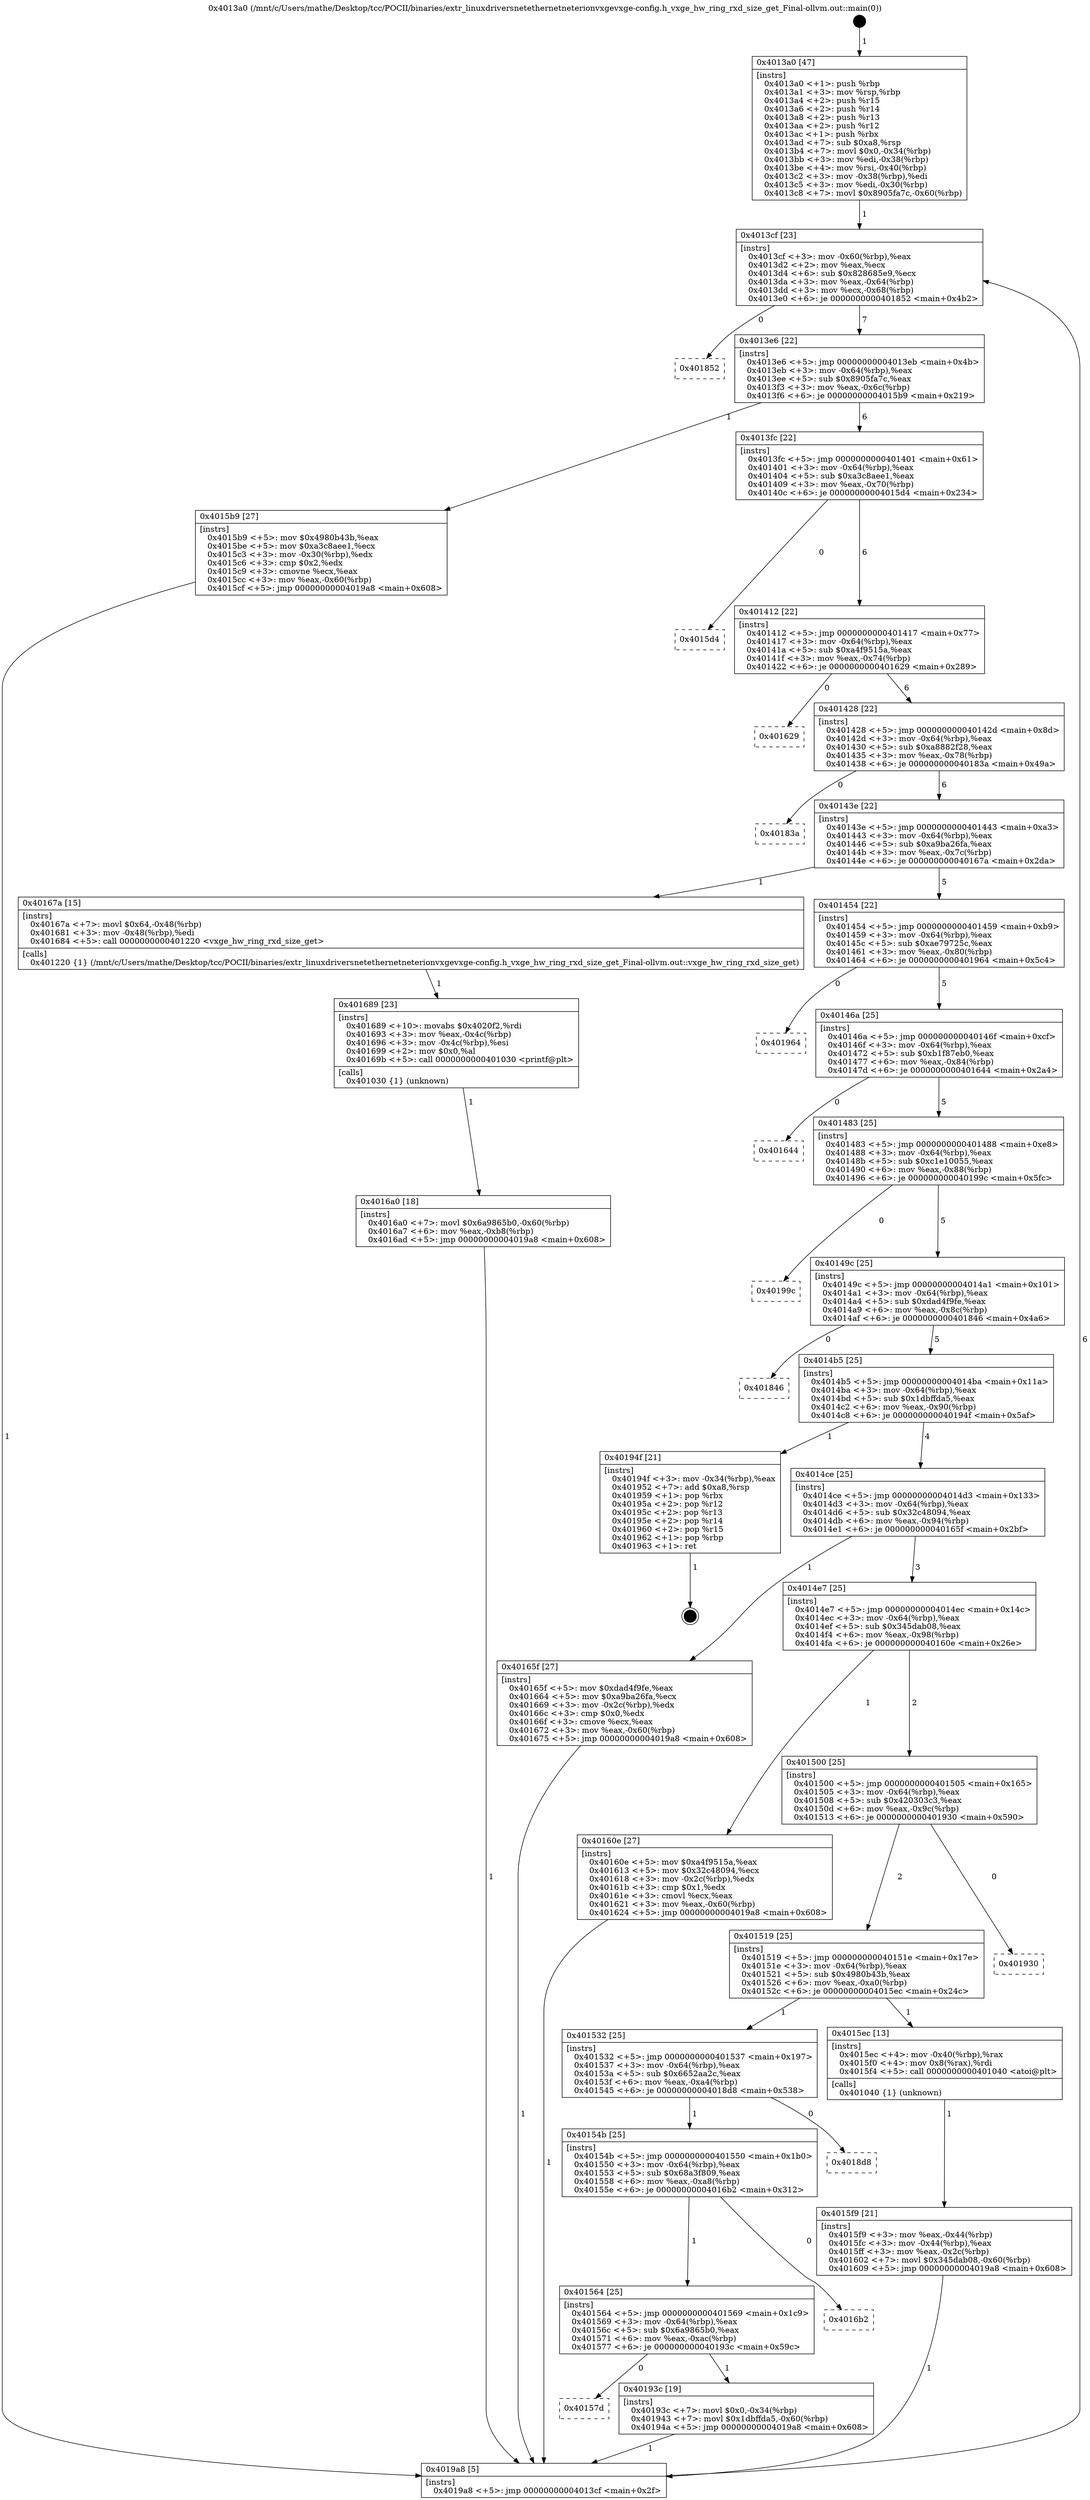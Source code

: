 digraph "0x4013a0" {
  label = "0x4013a0 (/mnt/c/Users/mathe/Desktop/tcc/POCII/binaries/extr_linuxdriversnetethernetneterionvxgevxge-config.h_vxge_hw_ring_rxd_size_get_Final-ollvm.out::main(0))"
  labelloc = "t"
  node[shape=record]

  Entry [label="",width=0.3,height=0.3,shape=circle,fillcolor=black,style=filled]
  "0x4013cf" [label="{
     0x4013cf [23]\l
     | [instrs]\l
     &nbsp;&nbsp;0x4013cf \<+3\>: mov -0x60(%rbp),%eax\l
     &nbsp;&nbsp;0x4013d2 \<+2\>: mov %eax,%ecx\l
     &nbsp;&nbsp;0x4013d4 \<+6\>: sub $0x828685e9,%ecx\l
     &nbsp;&nbsp;0x4013da \<+3\>: mov %eax,-0x64(%rbp)\l
     &nbsp;&nbsp;0x4013dd \<+3\>: mov %ecx,-0x68(%rbp)\l
     &nbsp;&nbsp;0x4013e0 \<+6\>: je 0000000000401852 \<main+0x4b2\>\l
  }"]
  "0x401852" [label="{
     0x401852\l
  }", style=dashed]
  "0x4013e6" [label="{
     0x4013e6 [22]\l
     | [instrs]\l
     &nbsp;&nbsp;0x4013e6 \<+5\>: jmp 00000000004013eb \<main+0x4b\>\l
     &nbsp;&nbsp;0x4013eb \<+3\>: mov -0x64(%rbp),%eax\l
     &nbsp;&nbsp;0x4013ee \<+5\>: sub $0x8905fa7c,%eax\l
     &nbsp;&nbsp;0x4013f3 \<+3\>: mov %eax,-0x6c(%rbp)\l
     &nbsp;&nbsp;0x4013f6 \<+6\>: je 00000000004015b9 \<main+0x219\>\l
  }"]
  Exit [label="",width=0.3,height=0.3,shape=circle,fillcolor=black,style=filled,peripheries=2]
  "0x4015b9" [label="{
     0x4015b9 [27]\l
     | [instrs]\l
     &nbsp;&nbsp;0x4015b9 \<+5\>: mov $0x4980b43b,%eax\l
     &nbsp;&nbsp;0x4015be \<+5\>: mov $0xa3c8aee1,%ecx\l
     &nbsp;&nbsp;0x4015c3 \<+3\>: mov -0x30(%rbp),%edx\l
     &nbsp;&nbsp;0x4015c6 \<+3\>: cmp $0x2,%edx\l
     &nbsp;&nbsp;0x4015c9 \<+3\>: cmovne %ecx,%eax\l
     &nbsp;&nbsp;0x4015cc \<+3\>: mov %eax,-0x60(%rbp)\l
     &nbsp;&nbsp;0x4015cf \<+5\>: jmp 00000000004019a8 \<main+0x608\>\l
  }"]
  "0x4013fc" [label="{
     0x4013fc [22]\l
     | [instrs]\l
     &nbsp;&nbsp;0x4013fc \<+5\>: jmp 0000000000401401 \<main+0x61\>\l
     &nbsp;&nbsp;0x401401 \<+3\>: mov -0x64(%rbp),%eax\l
     &nbsp;&nbsp;0x401404 \<+5\>: sub $0xa3c8aee1,%eax\l
     &nbsp;&nbsp;0x401409 \<+3\>: mov %eax,-0x70(%rbp)\l
     &nbsp;&nbsp;0x40140c \<+6\>: je 00000000004015d4 \<main+0x234\>\l
  }"]
  "0x4019a8" [label="{
     0x4019a8 [5]\l
     | [instrs]\l
     &nbsp;&nbsp;0x4019a8 \<+5\>: jmp 00000000004013cf \<main+0x2f\>\l
  }"]
  "0x4013a0" [label="{
     0x4013a0 [47]\l
     | [instrs]\l
     &nbsp;&nbsp;0x4013a0 \<+1\>: push %rbp\l
     &nbsp;&nbsp;0x4013a1 \<+3\>: mov %rsp,%rbp\l
     &nbsp;&nbsp;0x4013a4 \<+2\>: push %r15\l
     &nbsp;&nbsp;0x4013a6 \<+2\>: push %r14\l
     &nbsp;&nbsp;0x4013a8 \<+2\>: push %r13\l
     &nbsp;&nbsp;0x4013aa \<+2\>: push %r12\l
     &nbsp;&nbsp;0x4013ac \<+1\>: push %rbx\l
     &nbsp;&nbsp;0x4013ad \<+7\>: sub $0xa8,%rsp\l
     &nbsp;&nbsp;0x4013b4 \<+7\>: movl $0x0,-0x34(%rbp)\l
     &nbsp;&nbsp;0x4013bb \<+3\>: mov %edi,-0x38(%rbp)\l
     &nbsp;&nbsp;0x4013be \<+4\>: mov %rsi,-0x40(%rbp)\l
     &nbsp;&nbsp;0x4013c2 \<+3\>: mov -0x38(%rbp),%edi\l
     &nbsp;&nbsp;0x4013c5 \<+3\>: mov %edi,-0x30(%rbp)\l
     &nbsp;&nbsp;0x4013c8 \<+7\>: movl $0x8905fa7c,-0x60(%rbp)\l
  }"]
  "0x40157d" [label="{
     0x40157d\l
  }", style=dashed]
  "0x4015d4" [label="{
     0x4015d4\l
  }", style=dashed]
  "0x401412" [label="{
     0x401412 [22]\l
     | [instrs]\l
     &nbsp;&nbsp;0x401412 \<+5\>: jmp 0000000000401417 \<main+0x77\>\l
     &nbsp;&nbsp;0x401417 \<+3\>: mov -0x64(%rbp),%eax\l
     &nbsp;&nbsp;0x40141a \<+5\>: sub $0xa4f9515a,%eax\l
     &nbsp;&nbsp;0x40141f \<+3\>: mov %eax,-0x74(%rbp)\l
     &nbsp;&nbsp;0x401422 \<+6\>: je 0000000000401629 \<main+0x289\>\l
  }"]
  "0x40193c" [label="{
     0x40193c [19]\l
     | [instrs]\l
     &nbsp;&nbsp;0x40193c \<+7\>: movl $0x0,-0x34(%rbp)\l
     &nbsp;&nbsp;0x401943 \<+7\>: movl $0x1dbffda5,-0x60(%rbp)\l
     &nbsp;&nbsp;0x40194a \<+5\>: jmp 00000000004019a8 \<main+0x608\>\l
  }"]
  "0x401629" [label="{
     0x401629\l
  }", style=dashed]
  "0x401428" [label="{
     0x401428 [22]\l
     | [instrs]\l
     &nbsp;&nbsp;0x401428 \<+5\>: jmp 000000000040142d \<main+0x8d\>\l
     &nbsp;&nbsp;0x40142d \<+3\>: mov -0x64(%rbp),%eax\l
     &nbsp;&nbsp;0x401430 \<+5\>: sub $0xa8882f28,%eax\l
     &nbsp;&nbsp;0x401435 \<+3\>: mov %eax,-0x78(%rbp)\l
     &nbsp;&nbsp;0x401438 \<+6\>: je 000000000040183a \<main+0x49a\>\l
  }"]
  "0x401564" [label="{
     0x401564 [25]\l
     | [instrs]\l
     &nbsp;&nbsp;0x401564 \<+5\>: jmp 0000000000401569 \<main+0x1c9\>\l
     &nbsp;&nbsp;0x401569 \<+3\>: mov -0x64(%rbp),%eax\l
     &nbsp;&nbsp;0x40156c \<+5\>: sub $0x6a9865b0,%eax\l
     &nbsp;&nbsp;0x401571 \<+6\>: mov %eax,-0xac(%rbp)\l
     &nbsp;&nbsp;0x401577 \<+6\>: je 000000000040193c \<main+0x59c\>\l
  }"]
  "0x40183a" [label="{
     0x40183a\l
  }", style=dashed]
  "0x40143e" [label="{
     0x40143e [22]\l
     | [instrs]\l
     &nbsp;&nbsp;0x40143e \<+5\>: jmp 0000000000401443 \<main+0xa3\>\l
     &nbsp;&nbsp;0x401443 \<+3\>: mov -0x64(%rbp),%eax\l
     &nbsp;&nbsp;0x401446 \<+5\>: sub $0xa9ba26fa,%eax\l
     &nbsp;&nbsp;0x40144b \<+3\>: mov %eax,-0x7c(%rbp)\l
     &nbsp;&nbsp;0x40144e \<+6\>: je 000000000040167a \<main+0x2da\>\l
  }"]
  "0x4016b2" [label="{
     0x4016b2\l
  }", style=dashed]
  "0x40167a" [label="{
     0x40167a [15]\l
     | [instrs]\l
     &nbsp;&nbsp;0x40167a \<+7\>: movl $0x64,-0x48(%rbp)\l
     &nbsp;&nbsp;0x401681 \<+3\>: mov -0x48(%rbp),%edi\l
     &nbsp;&nbsp;0x401684 \<+5\>: call 0000000000401220 \<vxge_hw_ring_rxd_size_get\>\l
     | [calls]\l
     &nbsp;&nbsp;0x401220 \{1\} (/mnt/c/Users/mathe/Desktop/tcc/POCII/binaries/extr_linuxdriversnetethernetneterionvxgevxge-config.h_vxge_hw_ring_rxd_size_get_Final-ollvm.out::vxge_hw_ring_rxd_size_get)\l
  }"]
  "0x401454" [label="{
     0x401454 [22]\l
     | [instrs]\l
     &nbsp;&nbsp;0x401454 \<+5\>: jmp 0000000000401459 \<main+0xb9\>\l
     &nbsp;&nbsp;0x401459 \<+3\>: mov -0x64(%rbp),%eax\l
     &nbsp;&nbsp;0x40145c \<+5\>: sub $0xae79725c,%eax\l
     &nbsp;&nbsp;0x401461 \<+3\>: mov %eax,-0x80(%rbp)\l
     &nbsp;&nbsp;0x401464 \<+6\>: je 0000000000401964 \<main+0x5c4\>\l
  }"]
  "0x40154b" [label="{
     0x40154b [25]\l
     | [instrs]\l
     &nbsp;&nbsp;0x40154b \<+5\>: jmp 0000000000401550 \<main+0x1b0\>\l
     &nbsp;&nbsp;0x401550 \<+3\>: mov -0x64(%rbp),%eax\l
     &nbsp;&nbsp;0x401553 \<+5\>: sub $0x68a3f809,%eax\l
     &nbsp;&nbsp;0x401558 \<+6\>: mov %eax,-0xa8(%rbp)\l
     &nbsp;&nbsp;0x40155e \<+6\>: je 00000000004016b2 \<main+0x312\>\l
  }"]
  "0x401964" [label="{
     0x401964\l
  }", style=dashed]
  "0x40146a" [label="{
     0x40146a [25]\l
     | [instrs]\l
     &nbsp;&nbsp;0x40146a \<+5\>: jmp 000000000040146f \<main+0xcf\>\l
     &nbsp;&nbsp;0x40146f \<+3\>: mov -0x64(%rbp),%eax\l
     &nbsp;&nbsp;0x401472 \<+5\>: sub $0xb1f87eb0,%eax\l
     &nbsp;&nbsp;0x401477 \<+6\>: mov %eax,-0x84(%rbp)\l
     &nbsp;&nbsp;0x40147d \<+6\>: je 0000000000401644 \<main+0x2a4\>\l
  }"]
  "0x4018d8" [label="{
     0x4018d8\l
  }", style=dashed]
  "0x401644" [label="{
     0x401644\l
  }", style=dashed]
  "0x401483" [label="{
     0x401483 [25]\l
     | [instrs]\l
     &nbsp;&nbsp;0x401483 \<+5\>: jmp 0000000000401488 \<main+0xe8\>\l
     &nbsp;&nbsp;0x401488 \<+3\>: mov -0x64(%rbp),%eax\l
     &nbsp;&nbsp;0x40148b \<+5\>: sub $0xc1e10055,%eax\l
     &nbsp;&nbsp;0x401490 \<+6\>: mov %eax,-0x88(%rbp)\l
     &nbsp;&nbsp;0x401496 \<+6\>: je 000000000040199c \<main+0x5fc\>\l
  }"]
  "0x4016a0" [label="{
     0x4016a0 [18]\l
     | [instrs]\l
     &nbsp;&nbsp;0x4016a0 \<+7\>: movl $0x6a9865b0,-0x60(%rbp)\l
     &nbsp;&nbsp;0x4016a7 \<+6\>: mov %eax,-0xb8(%rbp)\l
     &nbsp;&nbsp;0x4016ad \<+5\>: jmp 00000000004019a8 \<main+0x608\>\l
  }"]
  "0x40199c" [label="{
     0x40199c\l
  }", style=dashed]
  "0x40149c" [label="{
     0x40149c [25]\l
     | [instrs]\l
     &nbsp;&nbsp;0x40149c \<+5\>: jmp 00000000004014a1 \<main+0x101\>\l
     &nbsp;&nbsp;0x4014a1 \<+3\>: mov -0x64(%rbp),%eax\l
     &nbsp;&nbsp;0x4014a4 \<+5\>: sub $0xdad4f9fe,%eax\l
     &nbsp;&nbsp;0x4014a9 \<+6\>: mov %eax,-0x8c(%rbp)\l
     &nbsp;&nbsp;0x4014af \<+6\>: je 0000000000401846 \<main+0x4a6\>\l
  }"]
  "0x401689" [label="{
     0x401689 [23]\l
     | [instrs]\l
     &nbsp;&nbsp;0x401689 \<+10\>: movabs $0x4020f2,%rdi\l
     &nbsp;&nbsp;0x401693 \<+3\>: mov %eax,-0x4c(%rbp)\l
     &nbsp;&nbsp;0x401696 \<+3\>: mov -0x4c(%rbp),%esi\l
     &nbsp;&nbsp;0x401699 \<+2\>: mov $0x0,%al\l
     &nbsp;&nbsp;0x40169b \<+5\>: call 0000000000401030 \<printf@plt\>\l
     | [calls]\l
     &nbsp;&nbsp;0x401030 \{1\} (unknown)\l
  }"]
  "0x401846" [label="{
     0x401846\l
  }", style=dashed]
  "0x4014b5" [label="{
     0x4014b5 [25]\l
     | [instrs]\l
     &nbsp;&nbsp;0x4014b5 \<+5\>: jmp 00000000004014ba \<main+0x11a\>\l
     &nbsp;&nbsp;0x4014ba \<+3\>: mov -0x64(%rbp),%eax\l
     &nbsp;&nbsp;0x4014bd \<+5\>: sub $0x1dbffda5,%eax\l
     &nbsp;&nbsp;0x4014c2 \<+6\>: mov %eax,-0x90(%rbp)\l
     &nbsp;&nbsp;0x4014c8 \<+6\>: je 000000000040194f \<main+0x5af\>\l
  }"]
  "0x4015f9" [label="{
     0x4015f9 [21]\l
     | [instrs]\l
     &nbsp;&nbsp;0x4015f9 \<+3\>: mov %eax,-0x44(%rbp)\l
     &nbsp;&nbsp;0x4015fc \<+3\>: mov -0x44(%rbp),%eax\l
     &nbsp;&nbsp;0x4015ff \<+3\>: mov %eax,-0x2c(%rbp)\l
     &nbsp;&nbsp;0x401602 \<+7\>: movl $0x345dab08,-0x60(%rbp)\l
     &nbsp;&nbsp;0x401609 \<+5\>: jmp 00000000004019a8 \<main+0x608\>\l
  }"]
  "0x40194f" [label="{
     0x40194f [21]\l
     | [instrs]\l
     &nbsp;&nbsp;0x40194f \<+3\>: mov -0x34(%rbp),%eax\l
     &nbsp;&nbsp;0x401952 \<+7\>: add $0xa8,%rsp\l
     &nbsp;&nbsp;0x401959 \<+1\>: pop %rbx\l
     &nbsp;&nbsp;0x40195a \<+2\>: pop %r12\l
     &nbsp;&nbsp;0x40195c \<+2\>: pop %r13\l
     &nbsp;&nbsp;0x40195e \<+2\>: pop %r14\l
     &nbsp;&nbsp;0x401960 \<+2\>: pop %r15\l
     &nbsp;&nbsp;0x401962 \<+1\>: pop %rbp\l
     &nbsp;&nbsp;0x401963 \<+1\>: ret\l
  }"]
  "0x4014ce" [label="{
     0x4014ce [25]\l
     | [instrs]\l
     &nbsp;&nbsp;0x4014ce \<+5\>: jmp 00000000004014d3 \<main+0x133\>\l
     &nbsp;&nbsp;0x4014d3 \<+3\>: mov -0x64(%rbp),%eax\l
     &nbsp;&nbsp;0x4014d6 \<+5\>: sub $0x32c48094,%eax\l
     &nbsp;&nbsp;0x4014db \<+6\>: mov %eax,-0x94(%rbp)\l
     &nbsp;&nbsp;0x4014e1 \<+6\>: je 000000000040165f \<main+0x2bf\>\l
  }"]
  "0x401532" [label="{
     0x401532 [25]\l
     | [instrs]\l
     &nbsp;&nbsp;0x401532 \<+5\>: jmp 0000000000401537 \<main+0x197\>\l
     &nbsp;&nbsp;0x401537 \<+3\>: mov -0x64(%rbp),%eax\l
     &nbsp;&nbsp;0x40153a \<+5\>: sub $0x6652aa2c,%eax\l
     &nbsp;&nbsp;0x40153f \<+6\>: mov %eax,-0xa4(%rbp)\l
     &nbsp;&nbsp;0x401545 \<+6\>: je 00000000004018d8 \<main+0x538\>\l
  }"]
  "0x40165f" [label="{
     0x40165f [27]\l
     | [instrs]\l
     &nbsp;&nbsp;0x40165f \<+5\>: mov $0xdad4f9fe,%eax\l
     &nbsp;&nbsp;0x401664 \<+5\>: mov $0xa9ba26fa,%ecx\l
     &nbsp;&nbsp;0x401669 \<+3\>: mov -0x2c(%rbp),%edx\l
     &nbsp;&nbsp;0x40166c \<+3\>: cmp $0x0,%edx\l
     &nbsp;&nbsp;0x40166f \<+3\>: cmove %ecx,%eax\l
     &nbsp;&nbsp;0x401672 \<+3\>: mov %eax,-0x60(%rbp)\l
     &nbsp;&nbsp;0x401675 \<+5\>: jmp 00000000004019a8 \<main+0x608\>\l
  }"]
  "0x4014e7" [label="{
     0x4014e7 [25]\l
     | [instrs]\l
     &nbsp;&nbsp;0x4014e7 \<+5\>: jmp 00000000004014ec \<main+0x14c\>\l
     &nbsp;&nbsp;0x4014ec \<+3\>: mov -0x64(%rbp),%eax\l
     &nbsp;&nbsp;0x4014ef \<+5\>: sub $0x345dab08,%eax\l
     &nbsp;&nbsp;0x4014f4 \<+6\>: mov %eax,-0x98(%rbp)\l
     &nbsp;&nbsp;0x4014fa \<+6\>: je 000000000040160e \<main+0x26e\>\l
  }"]
  "0x4015ec" [label="{
     0x4015ec [13]\l
     | [instrs]\l
     &nbsp;&nbsp;0x4015ec \<+4\>: mov -0x40(%rbp),%rax\l
     &nbsp;&nbsp;0x4015f0 \<+4\>: mov 0x8(%rax),%rdi\l
     &nbsp;&nbsp;0x4015f4 \<+5\>: call 0000000000401040 \<atoi@plt\>\l
     | [calls]\l
     &nbsp;&nbsp;0x401040 \{1\} (unknown)\l
  }"]
  "0x40160e" [label="{
     0x40160e [27]\l
     | [instrs]\l
     &nbsp;&nbsp;0x40160e \<+5\>: mov $0xa4f9515a,%eax\l
     &nbsp;&nbsp;0x401613 \<+5\>: mov $0x32c48094,%ecx\l
     &nbsp;&nbsp;0x401618 \<+3\>: mov -0x2c(%rbp),%edx\l
     &nbsp;&nbsp;0x40161b \<+3\>: cmp $0x1,%edx\l
     &nbsp;&nbsp;0x40161e \<+3\>: cmovl %ecx,%eax\l
     &nbsp;&nbsp;0x401621 \<+3\>: mov %eax,-0x60(%rbp)\l
     &nbsp;&nbsp;0x401624 \<+5\>: jmp 00000000004019a8 \<main+0x608\>\l
  }"]
  "0x401500" [label="{
     0x401500 [25]\l
     | [instrs]\l
     &nbsp;&nbsp;0x401500 \<+5\>: jmp 0000000000401505 \<main+0x165\>\l
     &nbsp;&nbsp;0x401505 \<+3\>: mov -0x64(%rbp),%eax\l
     &nbsp;&nbsp;0x401508 \<+5\>: sub $0x420303c3,%eax\l
     &nbsp;&nbsp;0x40150d \<+6\>: mov %eax,-0x9c(%rbp)\l
     &nbsp;&nbsp;0x401513 \<+6\>: je 0000000000401930 \<main+0x590\>\l
  }"]
  "0x401519" [label="{
     0x401519 [25]\l
     | [instrs]\l
     &nbsp;&nbsp;0x401519 \<+5\>: jmp 000000000040151e \<main+0x17e\>\l
     &nbsp;&nbsp;0x40151e \<+3\>: mov -0x64(%rbp),%eax\l
     &nbsp;&nbsp;0x401521 \<+5\>: sub $0x4980b43b,%eax\l
     &nbsp;&nbsp;0x401526 \<+6\>: mov %eax,-0xa0(%rbp)\l
     &nbsp;&nbsp;0x40152c \<+6\>: je 00000000004015ec \<main+0x24c\>\l
  }"]
  "0x401930" [label="{
     0x401930\l
  }", style=dashed]
  Entry -> "0x4013a0" [label=" 1"]
  "0x4013cf" -> "0x401852" [label=" 0"]
  "0x4013cf" -> "0x4013e6" [label=" 7"]
  "0x40194f" -> Exit [label=" 1"]
  "0x4013e6" -> "0x4015b9" [label=" 1"]
  "0x4013e6" -> "0x4013fc" [label=" 6"]
  "0x4015b9" -> "0x4019a8" [label=" 1"]
  "0x4013a0" -> "0x4013cf" [label=" 1"]
  "0x4019a8" -> "0x4013cf" [label=" 6"]
  "0x40193c" -> "0x4019a8" [label=" 1"]
  "0x4013fc" -> "0x4015d4" [label=" 0"]
  "0x4013fc" -> "0x401412" [label=" 6"]
  "0x401564" -> "0x40157d" [label=" 0"]
  "0x401412" -> "0x401629" [label=" 0"]
  "0x401412" -> "0x401428" [label=" 6"]
  "0x401564" -> "0x40193c" [label=" 1"]
  "0x401428" -> "0x40183a" [label=" 0"]
  "0x401428" -> "0x40143e" [label=" 6"]
  "0x40154b" -> "0x401564" [label=" 1"]
  "0x40143e" -> "0x40167a" [label=" 1"]
  "0x40143e" -> "0x401454" [label=" 5"]
  "0x40154b" -> "0x4016b2" [label=" 0"]
  "0x401454" -> "0x401964" [label=" 0"]
  "0x401454" -> "0x40146a" [label=" 5"]
  "0x401532" -> "0x40154b" [label=" 1"]
  "0x40146a" -> "0x401644" [label=" 0"]
  "0x40146a" -> "0x401483" [label=" 5"]
  "0x401532" -> "0x4018d8" [label=" 0"]
  "0x401483" -> "0x40199c" [label=" 0"]
  "0x401483" -> "0x40149c" [label=" 5"]
  "0x4016a0" -> "0x4019a8" [label=" 1"]
  "0x40149c" -> "0x401846" [label=" 0"]
  "0x40149c" -> "0x4014b5" [label=" 5"]
  "0x401689" -> "0x4016a0" [label=" 1"]
  "0x4014b5" -> "0x40194f" [label=" 1"]
  "0x4014b5" -> "0x4014ce" [label=" 4"]
  "0x40167a" -> "0x401689" [label=" 1"]
  "0x4014ce" -> "0x40165f" [label=" 1"]
  "0x4014ce" -> "0x4014e7" [label=" 3"]
  "0x40165f" -> "0x4019a8" [label=" 1"]
  "0x4014e7" -> "0x40160e" [label=" 1"]
  "0x4014e7" -> "0x401500" [label=" 2"]
  "0x40160e" -> "0x4019a8" [label=" 1"]
  "0x401500" -> "0x401930" [label=" 0"]
  "0x401500" -> "0x401519" [label=" 2"]
  "0x4015f9" -> "0x4019a8" [label=" 1"]
  "0x401519" -> "0x4015ec" [label=" 1"]
  "0x401519" -> "0x401532" [label=" 1"]
  "0x4015ec" -> "0x4015f9" [label=" 1"]
}
